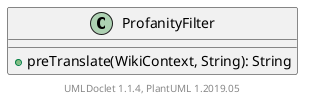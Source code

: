 @startuml

    class ProfanityFilter [[ProfanityFilter.html]] {
        +preTranslate(WikiContext, String): String
    }


    center footer UMLDoclet 1.1.4, PlantUML 1.2019.05
@enduml
